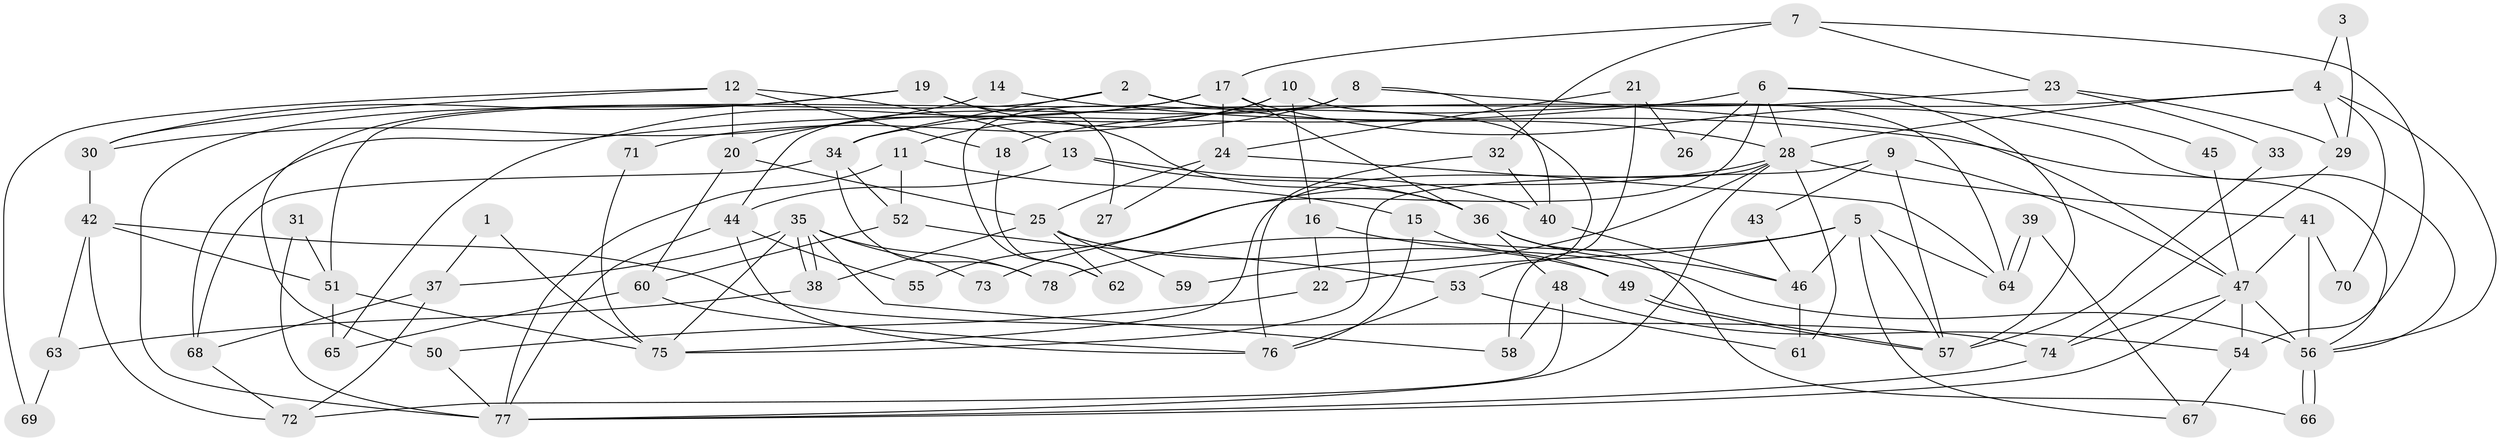 // coarse degree distribution, {6: 0.19148936170212766, 4: 0.2127659574468085, 5: 0.19148936170212766, 3: 0.19148936170212766, 7: 0.06382978723404255, 2: 0.0851063829787234, 10: 0.02127659574468085, 8: 0.02127659574468085, 13: 0.02127659574468085}
// Generated by graph-tools (version 1.1) at 2025/37/03/04/25 23:37:01]
// undirected, 78 vertices, 156 edges
graph export_dot {
  node [color=gray90,style=filled];
  1;
  2;
  3;
  4;
  5;
  6;
  7;
  8;
  9;
  10;
  11;
  12;
  13;
  14;
  15;
  16;
  17;
  18;
  19;
  20;
  21;
  22;
  23;
  24;
  25;
  26;
  27;
  28;
  29;
  30;
  31;
  32;
  33;
  34;
  35;
  36;
  37;
  38;
  39;
  40;
  41;
  42;
  43;
  44;
  45;
  46;
  47;
  48;
  49;
  50;
  51;
  52;
  53;
  54;
  55;
  56;
  57;
  58;
  59;
  60;
  61;
  62;
  63;
  64;
  65;
  66;
  67;
  68;
  69;
  70;
  71;
  72;
  73;
  74;
  75;
  76;
  77;
  78;
  1 -- 37;
  1 -- 75;
  2 -- 28;
  2 -- 53;
  2 -- 34;
  2 -- 50;
  3 -- 4;
  3 -- 29;
  4 -- 56;
  4 -- 18;
  4 -- 28;
  4 -- 29;
  4 -- 70;
  5 -- 78;
  5 -- 57;
  5 -- 22;
  5 -- 46;
  5 -- 64;
  5 -- 67;
  6 -- 68;
  6 -- 28;
  6 -- 26;
  6 -- 45;
  6 -- 57;
  6 -- 73;
  7 -- 17;
  7 -- 54;
  7 -- 23;
  7 -- 32;
  8 -- 47;
  8 -- 20;
  8 -- 40;
  8 -- 44;
  8 -- 62;
  9 -- 47;
  9 -- 57;
  9 -- 43;
  9 -- 75;
  10 -- 11;
  10 -- 64;
  10 -- 16;
  10 -- 71;
  11 -- 52;
  11 -- 77;
  11 -- 15;
  12 -- 13;
  12 -- 20;
  12 -- 18;
  12 -- 30;
  12 -- 69;
  13 -- 36;
  13 -- 44;
  13 -- 40;
  14 -- 30;
  14 -- 56;
  15 -- 76;
  15 -- 49;
  16 -- 22;
  16 -- 56;
  17 -- 56;
  17 -- 51;
  17 -- 24;
  17 -- 36;
  17 -- 65;
  18 -- 62;
  19 -- 36;
  19 -- 77;
  19 -- 27;
  19 -- 30;
  20 -- 25;
  20 -- 60;
  21 -- 24;
  21 -- 58;
  21 -- 26;
  22 -- 50;
  23 -- 29;
  23 -- 33;
  23 -- 34;
  24 -- 64;
  24 -- 25;
  24 -- 27;
  25 -- 49;
  25 -- 38;
  25 -- 59;
  25 -- 62;
  28 -- 61;
  28 -- 41;
  28 -- 55;
  28 -- 59;
  28 -- 75;
  28 -- 77;
  29 -- 74;
  30 -- 42;
  31 -- 51;
  31 -- 77;
  32 -- 40;
  32 -- 76;
  33 -- 57;
  34 -- 52;
  34 -- 68;
  34 -- 78;
  35 -- 38;
  35 -- 38;
  35 -- 75;
  35 -- 37;
  35 -- 58;
  35 -- 73;
  35 -- 78;
  36 -- 46;
  36 -- 48;
  36 -- 66;
  37 -- 68;
  37 -- 72;
  38 -- 63;
  39 -- 64;
  39 -- 64;
  39 -- 67;
  40 -- 46;
  41 -- 56;
  41 -- 47;
  41 -- 70;
  42 -- 74;
  42 -- 51;
  42 -- 63;
  42 -- 72;
  43 -- 46;
  44 -- 77;
  44 -- 55;
  44 -- 76;
  45 -- 47;
  46 -- 61;
  47 -- 56;
  47 -- 54;
  47 -- 74;
  47 -- 77;
  48 -- 72;
  48 -- 54;
  48 -- 58;
  49 -- 57;
  49 -- 57;
  50 -- 77;
  51 -- 75;
  51 -- 65;
  52 -- 60;
  52 -- 53;
  53 -- 76;
  53 -- 61;
  54 -- 67;
  56 -- 66;
  56 -- 66;
  60 -- 76;
  60 -- 65;
  63 -- 69;
  68 -- 72;
  71 -- 75;
  74 -- 77;
}
